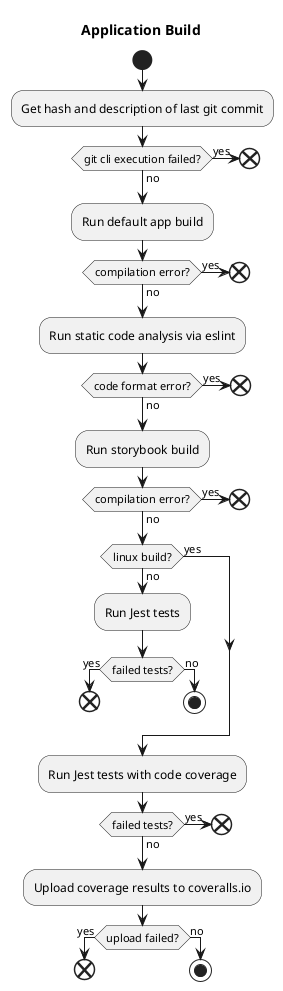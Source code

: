@startuml Application build

title Application Build

start

:Get hash and description of last git commit;
if (git cli execution failed?) then (yes)
    end
else (no)
endif

:Run default app build;
if (compilation error?) then (yes)
    end
else (no)
endif

:Run static code analysis via eslint;
if (code format error?) then (yes)
    end
else (no)
endif

:Run storybook build;
if (compilation error?) then (yes)
    end
else (no)
endif

if (linux build?) then (yes)

else (no)
    :Run Jest tests;
    if (failed tests?) then (yes)
        end
    else (no)
    stop
    endif
endif

:Run Jest tests with code coverage;
if (failed tests?) then (yes)
    end
else (no)
endif

:Upload coverage results to coveralls.io;
if (upload failed?) then (yes)
    end
else (no)
    stop
endif


@enduml